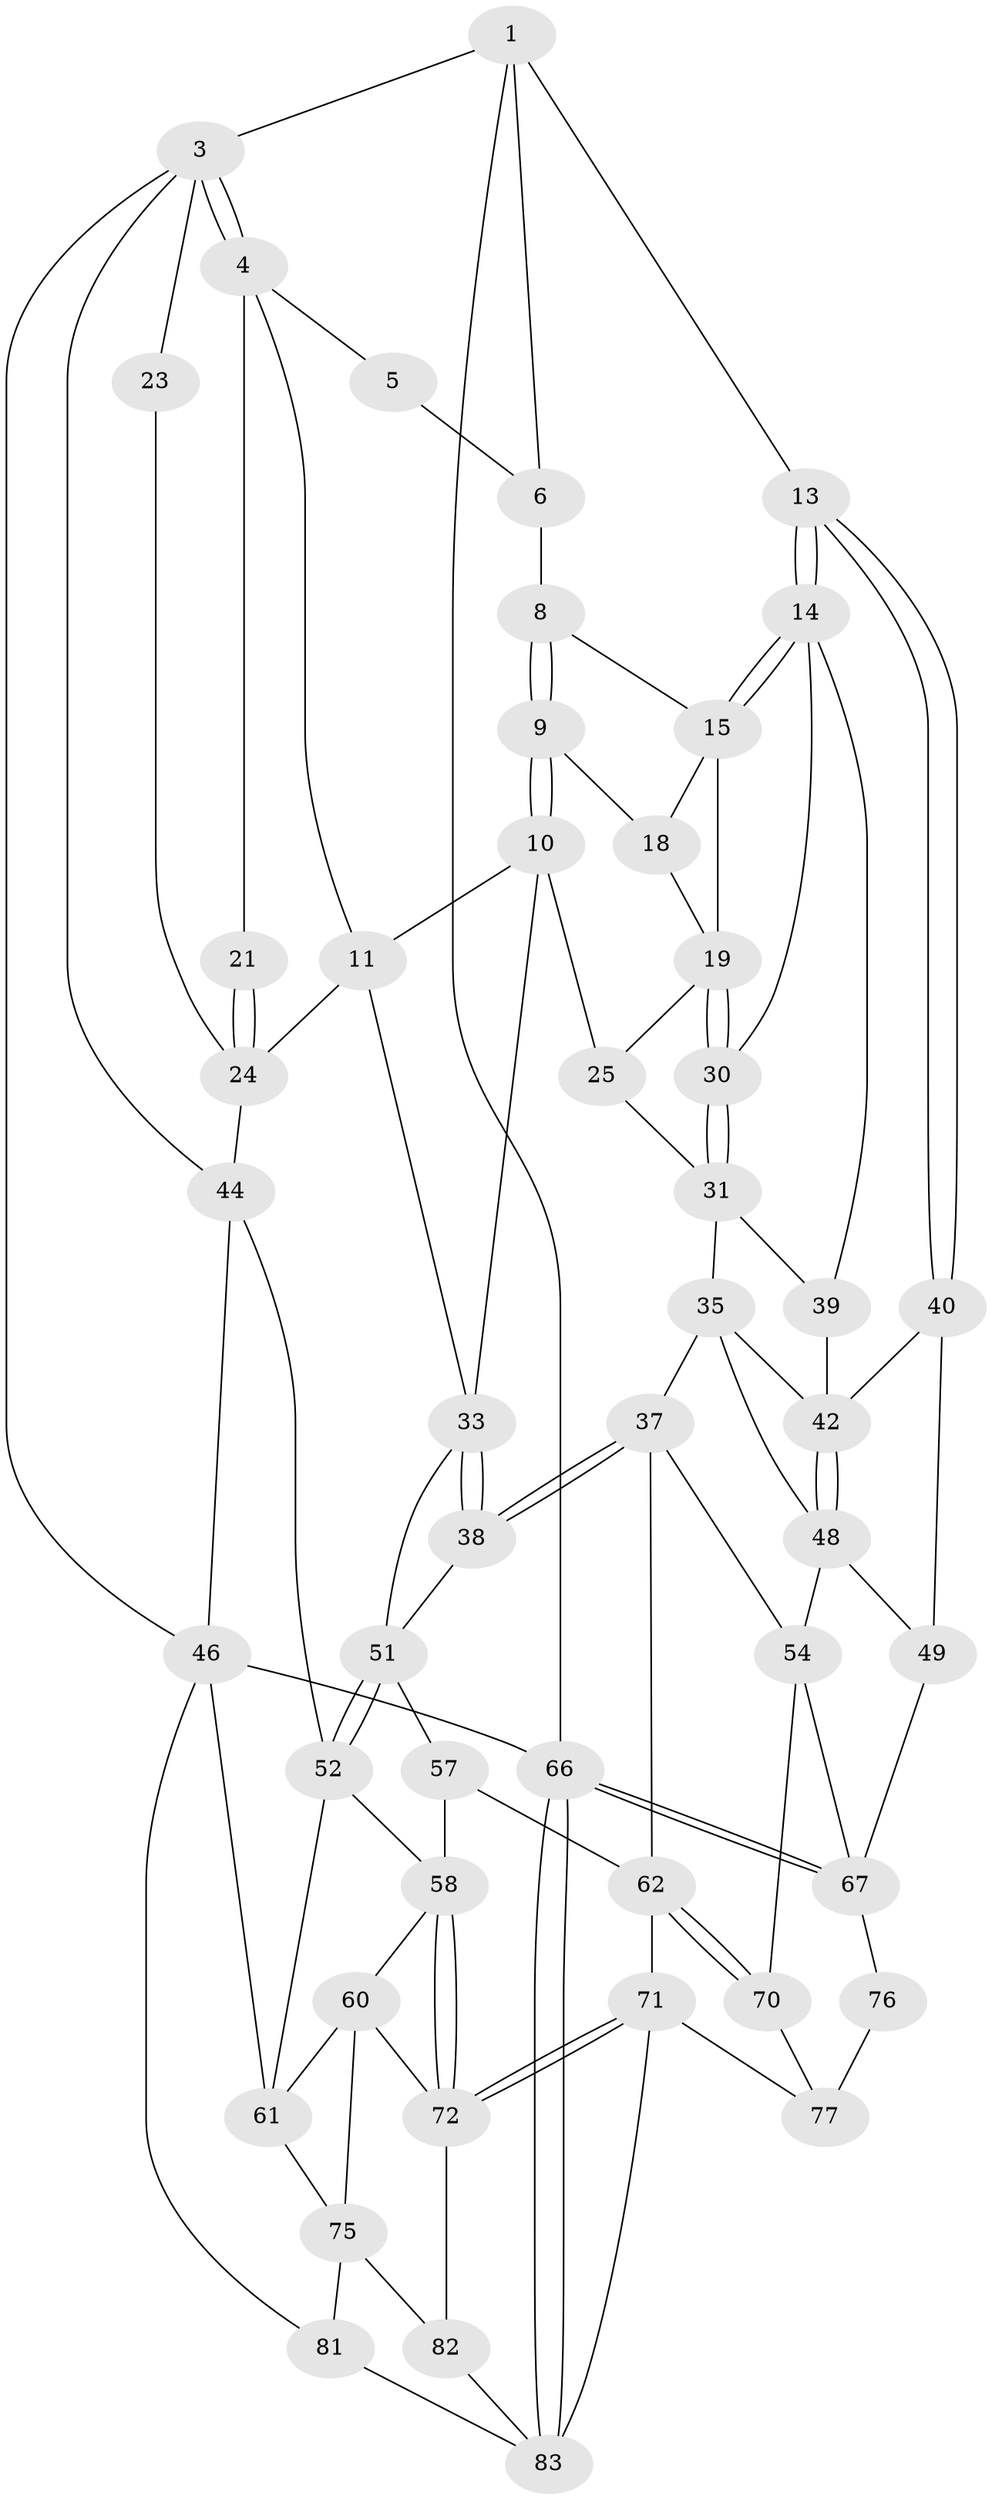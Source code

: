 // Generated by graph-tools (version 1.1) at 2025/52/02/27/25 19:52:37]
// undirected, 50 vertices, 107 edges
graph export_dot {
graph [start="1"]
  node [color=gray90,style=filled];
  1 [pos="+0.8071381625564099+0",super="+2"];
  3 [pos="+0+0",super="+22"];
  4 [pos="+0.302595278747573+0",super="+12"];
  5 [pos="+0.40804320328997173+0"];
  6 [pos="+0.7813853526209292+0",super="+7"];
  8 [pos="+0.5493295369845521+0.1410488017603533",super="+17"];
  9 [pos="+0.5446217247626707+0.16237322108217644"];
  10 [pos="+0.4704281054499811+0.22194649269039565",super="+26"];
  11 [pos="+0.41764027142331583+0.2285503477303828",super="+27"];
  13 [pos="+1+0.21476136023946168"];
  14 [pos="+1+0.25831440445295545",super="+29"];
  15 [pos="+0.8465462467115463+0.12374872658762093",super="+16"];
  18 [pos="+0.6846453044032396+0.20688247082863775"];
  19 [pos="+0.72211202631576+0.25389839815560056",super="+20"];
  21 [pos="+0.19922743140121096+0.1713604253322149"];
  23 [pos="+0+0"];
  24 [pos="+0.1848386721524242+0.3659679618017153",super="+28"];
  25 [pos="+0.6644651538376211+0.33741510669718355"];
  30 [pos="+0.8805974477455251+0.3279542667471898"];
  31 [pos="+0.8001034315629443+0.450702369093576",super="+32"];
  33 [pos="+0.5820385771623623+0.4586711518112356",super="+34"];
  35 [pos="+0.7750165713136656+0.5002750078373958",super="+36"];
  37 [pos="+0.6651590920435966+0.5690117913479401",super="+55"];
  38 [pos="+0.6593181739449601+0.565311283458591"];
  39 [pos="+0.9445178065588166+0.5035656333304969"];
  40 [pos="+1+0.5177138194034387",super="+41"];
  42 [pos="+0.9561674780885265+0.5400168233183795",super="+43"];
  44 [pos="+0+0.35925919642632104",super="+45"];
  46 [pos="+0+0.7856917401364782",super="+47"];
  48 [pos="+0.8638668256074536+0.6028525869994502",super="+50"];
  49 [pos="+0.9666099982255604+0.6608883113638633",super="+64"];
  51 [pos="+0.2998594865488082+0.4881200051311409",super="+56"];
  52 [pos="+0.28379005966146814+0.519893310078255",super="+53"];
  54 [pos="+0.8809502282052055+0.7042687269480469",super="+69"];
  57 [pos="+0.47445132893491804+0.677332707488928"];
  58 [pos="+0.3913187721818558+0.7310626210820449",super="+59"];
  60 [pos="+0.29621318580136874+0.7260757268685687",super="+74"];
  61 [pos="+0.09767713528461952+0.7026363700661805",super="+65"];
  62 [pos="+0.6480925151158548+0.7471724005338677",super="+63"];
  66 [pos="+1+1"];
  67 [pos="+1+1",super="+68"];
  70 [pos="+0.765073117837094+0.7888106014601837"];
  71 [pos="+0.5581494787048912+0.9078174977664234",super="+79"];
  72 [pos="+0.5256576223559692+0.8967856513330601",super="+73"];
  75 [pos="+0.1720862397063588+0.8530762872732789",super="+80"];
  76 [pos="+0.8364652347203817+0.8659552754857032"];
  77 [pos="+0.7772863172208063+0.8074248831052091",super="+78"];
  81 [pos="+0+1"];
  82 [pos="+0.25916524231617033+0.971095114507827"];
  83 [pos="+0.6239023715550546+1",super="+84"];
  1 -- 6;
  1 -- 66;
  1 -- 3;
  1 -- 13;
  3 -- 4;
  3 -- 4;
  3 -- 46;
  3 -- 44;
  3 -- 23;
  4 -- 5;
  4 -- 11;
  4 -- 21;
  5 -- 6;
  6 -- 8 [weight=2];
  8 -- 9;
  8 -- 9;
  8 -- 15;
  9 -- 10;
  9 -- 10;
  9 -- 18;
  10 -- 11;
  10 -- 25;
  10 -- 33;
  11 -- 33;
  11 -- 24;
  13 -- 14;
  13 -- 14;
  13 -- 40;
  13 -- 40;
  14 -- 15;
  14 -- 15;
  14 -- 39;
  14 -- 30;
  15 -- 19;
  15 -- 18;
  18 -- 19;
  19 -- 30;
  19 -- 30;
  19 -- 25;
  21 -- 24;
  21 -- 24;
  23 -- 24;
  24 -- 44;
  25 -- 31;
  30 -- 31;
  30 -- 31;
  31 -- 39;
  31 -- 35;
  33 -- 38;
  33 -- 38;
  33 -- 51;
  35 -- 42;
  35 -- 48;
  35 -- 37;
  37 -- 38;
  37 -- 38;
  37 -- 62;
  37 -- 54;
  38 -- 51;
  39 -- 42;
  40 -- 49 [weight=2];
  40 -- 42;
  42 -- 48;
  42 -- 48;
  44 -- 46;
  44 -- 52;
  46 -- 81;
  46 -- 66;
  46 -- 61;
  48 -- 49;
  48 -- 54;
  49 -- 67;
  51 -- 52;
  51 -- 52;
  51 -- 57;
  52 -- 58;
  52 -- 61;
  54 -- 70;
  54 -- 67;
  57 -- 58;
  57 -- 62;
  58 -- 72;
  58 -- 72;
  58 -- 60;
  60 -- 61;
  60 -- 75;
  60 -- 72;
  61 -- 75;
  62 -- 70;
  62 -- 70;
  62 -- 71;
  66 -- 67;
  66 -- 67;
  66 -- 83;
  66 -- 83;
  67 -- 76;
  70 -- 77;
  71 -- 72;
  71 -- 72;
  71 -- 83;
  71 -- 77;
  72 -- 82;
  75 -- 81;
  75 -- 82;
  76 -- 77 [weight=2];
  81 -- 83;
  82 -- 83;
}
